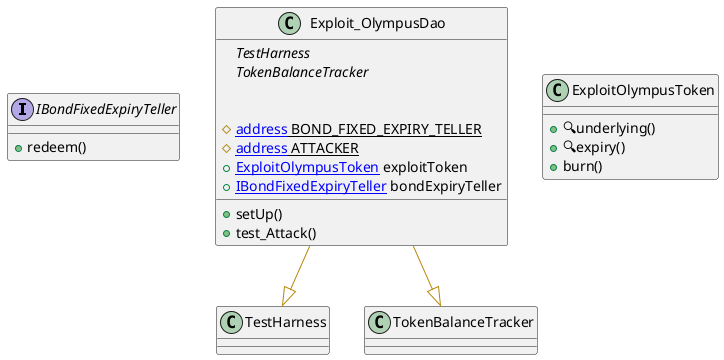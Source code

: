 @startuml

interface IBondFixedExpiryTeller {
    ' -- inheritance --

    ' -- usingFor --

    ' -- vars --

    ' -- methods --
	+redeem()

}


class Exploit_OlympusDao {
    ' -- inheritance --
	{abstract}TestHarness
	{abstract}TokenBalanceTracker

    ' -- usingFor --

    ' -- vars --
	#{static}[[address]] BOND_FIXED_EXPIRY_TELLER
	#{static}[[address]] ATTACKER
	+[[ExploitOlympusToken]] exploitToken
	+[[IBondFixedExpiryTeller]] bondExpiryTeller

    ' -- methods --
	+setUp()
	+test_Attack()

}


class ExploitOlympusToken {
    ' -- inheritance --

    ' -- usingFor --

    ' -- vars --

    ' -- methods --
	+🔍underlying()
	+🔍expiry()
	+burn()

}
' -- inheritance / usingFor --
Exploit_OlympusDao --[#DarkGoldenRod]|> TestHarness
Exploit_OlympusDao --[#DarkGoldenRod]|> TokenBalanceTracker

@enduml